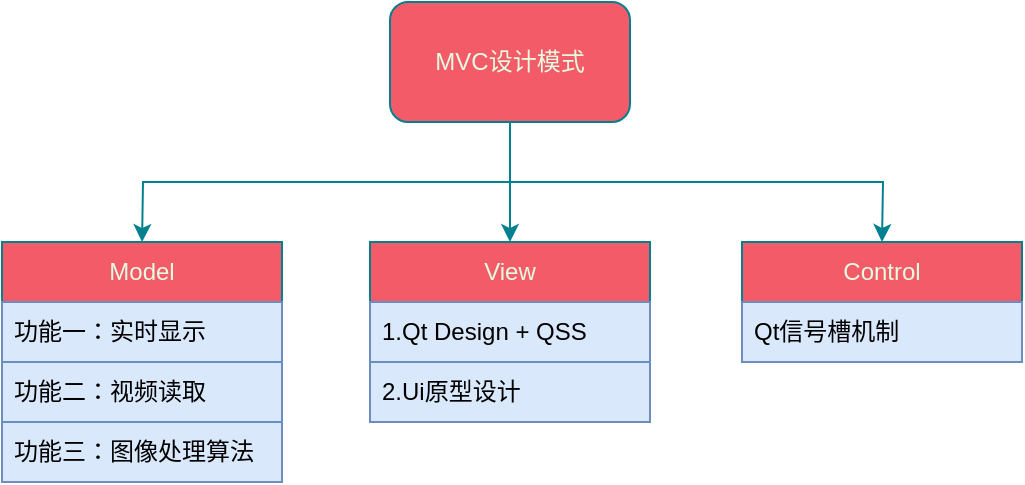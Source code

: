<mxfile version="22.1.2" type="device" pages="2">
  <diagram id="prtHgNgQTEPvFCAcTncT" name="总体设计">
    <mxGraphModel dx="947" dy="522" grid="1" gridSize="10" guides="1" tooltips="1" connect="1" arrows="1" fold="1" page="1" pageScale="1" pageWidth="827" pageHeight="1169" math="0" shadow="0">
      <root>
        <mxCell id="0" />
        <mxCell id="1" parent="0" />
        <mxCell id="2R7N5CE5uSLcKGkKTlYi-5" value="" style="edgeStyle=orthogonalEdgeStyle;rounded=0;orthogonalLoop=1;jettySize=auto;html=1;strokeColor=#028090;fontColor=#E4FDE1;fillColor=#F45B69;" parent="1" source="2R7N5CE5uSLcKGkKTlYi-1" edge="1">
          <mxGeometry relative="1" as="geometry">
            <mxPoint x="354" y="190" as="targetPoint" />
          </mxGeometry>
        </mxCell>
        <mxCell id="2R7N5CE5uSLcKGkKTlYi-7" style="edgeStyle=orthogonalEdgeStyle;rounded=0;orthogonalLoop=1;jettySize=auto;html=1;strokeColor=#028090;fontColor=#E4FDE1;fillColor=#F45B69;exitX=0.5;exitY=1;exitDx=0;exitDy=0;" parent="1" source="2R7N5CE5uSLcKGkKTlYi-1" edge="1">
          <mxGeometry relative="1" as="geometry">
            <mxPoint x="170.029" y="190" as="targetPoint" />
          </mxGeometry>
        </mxCell>
        <mxCell id="2R7N5CE5uSLcKGkKTlYi-9" style="edgeStyle=orthogonalEdgeStyle;rounded=0;orthogonalLoop=1;jettySize=auto;html=1;exitX=0.5;exitY=1;exitDx=0;exitDy=0;entryX=0.5;entryY=0;entryDx=0;entryDy=0;strokeColor=#028090;fontColor=#E4FDE1;fillColor=#F45B69;" parent="1" source="2R7N5CE5uSLcKGkKTlYi-1" edge="1">
          <mxGeometry relative="1" as="geometry">
            <mxPoint x="540" y="190" as="targetPoint" />
          </mxGeometry>
        </mxCell>
        <mxCell id="2R7N5CE5uSLcKGkKTlYi-1" value="MVC设计模式" style="rounded=1;whiteSpace=wrap;html=1;strokeColor=#028090;fontColor=#E4FDE1;fillColor=#F45B69;" parent="1" vertex="1">
          <mxGeometry x="294" y="70" width="120" height="60" as="geometry" />
        </mxCell>
        <mxCell id="2R7N5CE5uSLcKGkKTlYi-14" value="Model" style="swimlane;fontStyle=0;childLayout=stackLayout;horizontal=1;startSize=30;horizontalStack=0;resizeParent=1;resizeParentMax=0;resizeLast=0;collapsible=1;marginBottom=0;whiteSpace=wrap;html=1;strokeColor=#028090;fontColor=#E4FDE1;fillColor=#F45B69;" parent="1" vertex="1">
          <mxGeometry x="100" y="190" width="140" height="60" as="geometry" />
        </mxCell>
        <mxCell id="2R7N5CE5uSLcKGkKTlYi-17" value="功能一：实时显示" style="text;align=left;verticalAlign=middle;spacingLeft=4;spacingRight=4;overflow=hidden;points=[[0,0.5],[1,0.5]];portConstraint=eastwest;rotatable=0;whiteSpace=wrap;html=1;fillColor=#dae8fc;strokeColor=#6c8ebf;" parent="2R7N5CE5uSLcKGkKTlYi-14" vertex="1">
          <mxGeometry y="30" width="140" height="30" as="geometry" />
        </mxCell>
        <mxCell id="2R7N5CE5uSLcKGkKTlYi-21" value="View" style="swimlane;fontStyle=0;childLayout=stackLayout;horizontal=1;startSize=30;horizontalStack=0;resizeParent=1;resizeParentMax=0;resizeLast=0;collapsible=1;marginBottom=0;whiteSpace=wrap;html=1;strokeColor=#028090;fontColor=#E4FDE1;fillColor=#F45B69;" parent="1" vertex="1">
          <mxGeometry x="284" y="190" width="140" height="60" as="geometry" />
        </mxCell>
        <mxCell id="2R7N5CE5uSLcKGkKTlYi-22" value="1.Qt Design + QSS" style="text;align=left;verticalAlign=middle;spacingLeft=4;spacingRight=4;overflow=hidden;points=[[0,0.5],[1,0.5]];portConstraint=eastwest;rotatable=0;whiteSpace=wrap;html=1;fillColor=#dae8fc;strokeColor=#6c8ebf;" parent="2R7N5CE5uSLcKGkKTlYi-21" vertex="1">
          <mxGeometry y="30" width="140" height="30" as="geometry" />
        </mxCell>
        <mxCell id="2R7N5CE5uSLcKGkKTlYi-23" value="Control" style="swimlane;fontStyle=0;childLayout=stackLayout;horizontal=1;startSize=30;horizontalStack=0;resizeParent=1;resizeParentMax=0;resizeLast=0;collapsible=1;marginBottom=0;whiteSpace=wrap;html=1;strokeColor=#028090;fontColor=#E4FDE1;fillColor=#F45B69;" parent="1" vertex="1">
          <mxGeometry x="470" y="190" width="140" height="60" as="geometry" />
        </mxCell>
        <mxCell id="2R7N5CE5uSLcKGkKTlYi-24" value="Qt信号槽机制" style="text;align=left;verticalAlign=middle;spacingLeft=4;spacingRight=4;overflow=hidden;points=[[0,0.5],[1,0.5]];portConstraint=eastwest;rotatable=0;whiteSpace=wrap;html=1;fillColor=#dae8fc;strokeColor=#6c8ebf;" parent="2R7N5CE5uSLcKGkKTlYi-23" vertex="1">
          <mxGeometry y="30" width="140" height="30" as="geometry" />
        </mxCell>
        <mxCell id="2R7N5CE5uSLcKGkKTlYi-26" value="2.Ui原型设计" style="text;align=left;verticalAlign=middle;spacingLeft=4;spacingRight=4;overflow=hidden;points=[[0,0.5],[1,0.5]];portConstraint=eastwest;rotatable=0;whiteSpace=wrap;html=1;fillColor=#dae8fc;strokeColor=#6c8ebf;" parent="1" vertex="1">
          <mxGeometry x="284" y="250" width="140" height="30" as="geometry" />
        </mxCell>
        <mxCell id="2R7N5CE5uSLcKGkKTlYi-28" value="功能二：视频读取" style="text;align=left;verticalAlign=middle;spacingLeft=4;spacingRight=4;overflow=hidden;points=[[0,0.5],[1,0.5]];portConstraint=eastwest;rotatable=0;whiteSpace=wrap;html=1;fillColor=#dae8fc;strokeColor=#6c8ebf;" parent="1" vertex="1">
          <mxGeometry x="100" y="250" width="140" height="30" as="geometry" />
        </mxCell>
        <mxCell id="2R7N5CE5uSLcKGkKTlYi-29" value="功能三：图像处理算法" style="text;align=left;verticalAlign=middle;spacingLeft=4;spacingRight=4;overflow=hidden;points=[[0,0.5],[1,0.5]];portConstraint=eastwest;rotatable=0;whiteSpace=wrap;html=1;fillColor=#dae8fc;strokeColor=#6c8ebf;" parent="1" vertex="1">
          <mxGeometry x="100" y="280" width="140" height="30" as="geometry" />
        </mxCell>
      </root>
    </mxGraphModel>
  </diagram>
  <diagram id="THI9VfOMZEHy-9QVVHLv" name="第 2 页">
    <mxGraphModel dx="790" dy="435" grid="1" gridSize="10" guides="1" tooltips="1" connect="1" arrows="1" fold="1" page="1" pageScale="1" pageWidth="827" pageHeight="1169" math="0" shadow="0">
      <root>
        <mxCell id="0" />
        <mxCell id="1" parent="0" />
      </root>
    </mxGraphModel>
  </diagram>
</mxfile>
